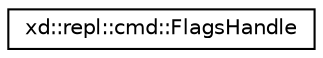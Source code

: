 digraph "Graphical Class Hierarchy"
{
  edge [fontname="Helvetica",fontsize="10",labelfontname="Helvetica",labelfontsize="10"];
  node [fontname="Helvetica",fontsize="10",shape=record];
  rankdir="LR";
  Node0 [label="xd::repl::cmd::FlagsHandle",height=0.2,width=0.4,color="black", fillcolor="white", style="filled",URL="$classxd_1_1repl_1_1cmd_1_1_flags_handle.html"];
}

